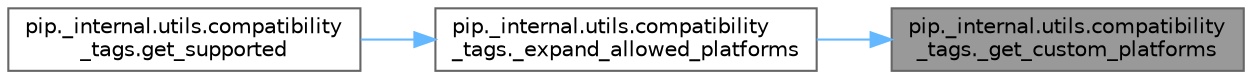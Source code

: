 digraph "pip._internal.utils.compatibility_tags._get_custom_platforms"
{
 // LATEX_PDF_SIZE
  bgcolor="transparent";
  edge [fontname=Helvetica,fontsize=10,labelfontname=Helvetica,labelfontsize=10];
  node [fontname=Helvetica,fontsize=10,shape=box,height=0.2,width=0.4];
  rankdir="RL";
  Node1 [id="Node000001",label="pip._internal.utils.compatibility\l_tags._get_custom_platforms",height=0.2,width=0.4,color="gray40", fillcolor="grey60", style="filled", fontcolor="black",tooltip=" "];
  Node1 -> Node2 [id="edge1_Node000001_Node000002",dir="back",color="steelblue1",style="solid",tooltip=" "];
  Node2 [id="Node000002",label="pip._internal.utils.compatibility\l_tags._expand_allowed_platforms",height=0.2,width=0.4,color="grey40", fillcolor="white", style="filled",URL="$namespacepip_1_1__internal_1_1utils_1_1compatibility__tags.html#a301e4f1fdb70b4aaa026451f4cdddacf",tooltip=" "];
  Node2 -> Node3 [id="edge2_Node000002_Node000003",dir="back",color="steelblue1",style="solid",tooltip=" "];
  Node3 [id="Node000003",label="pip._internal.utils.compatibility\l_tags.get_supported",height=0.2,width=0.4,color="grey40", fillcolor="white", style="filled",URL="$namespacepip_1_1__internal_1_1utils_1_1compatibility__tags.html#ac715a4724d188dedb3dda0ff520a9b22",tooltip=" "];
}
